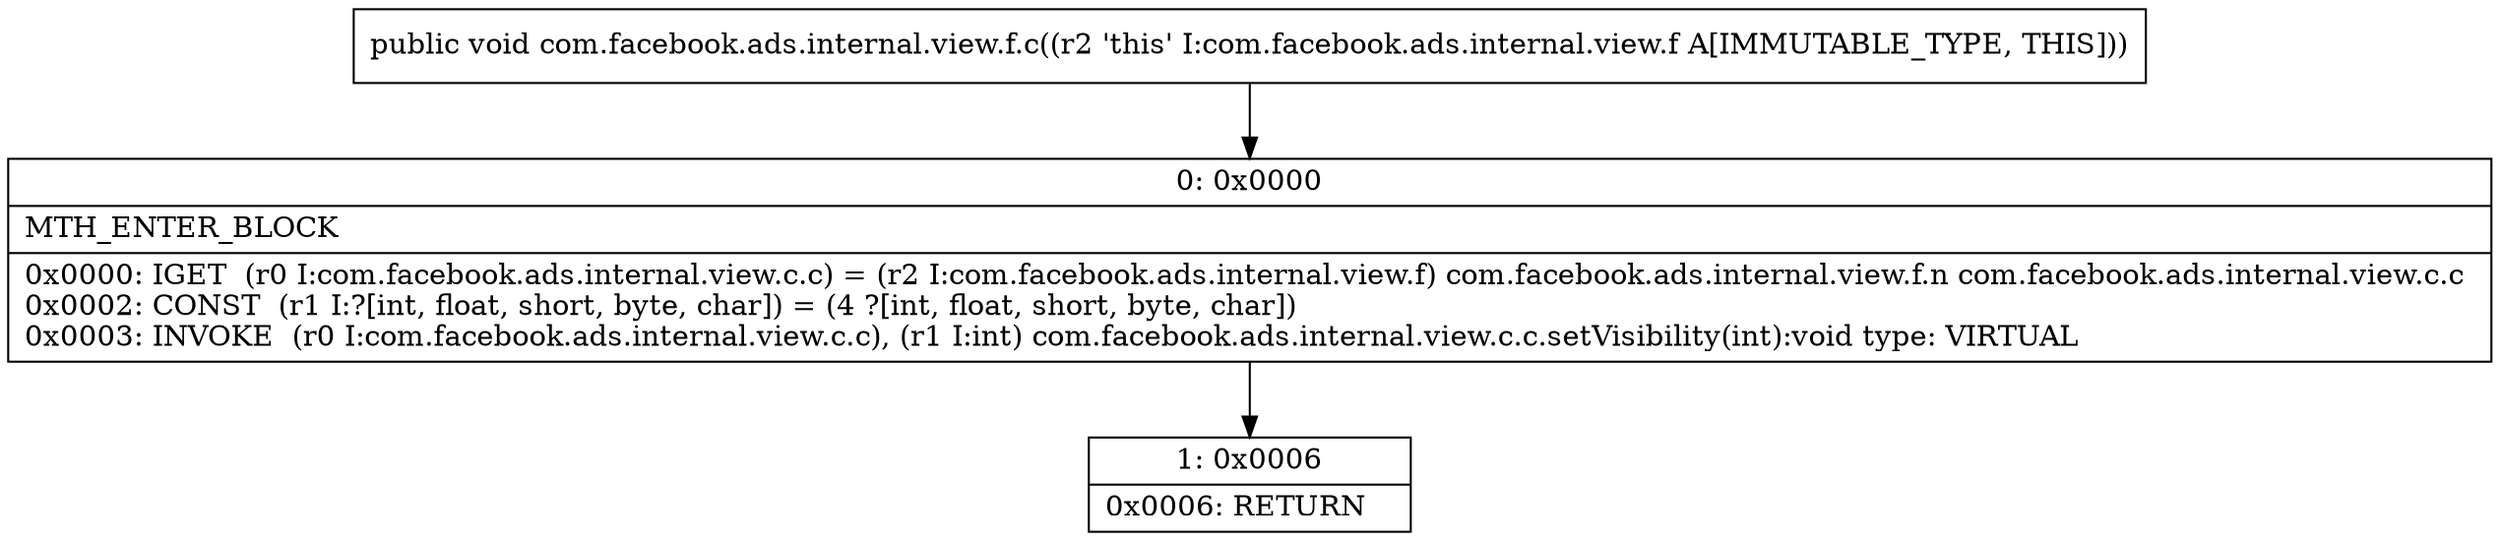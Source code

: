 digraph "CFG forcom.facebook.ads.internal.view.f.c()V" {
Node_0 [shape=record,label="{0\:\ 0x0000|MTH_ENTER_BLOCK\l|0x0000: IGET  (r0 I:com.facebook.ads.internal.view.c.c) = (r2 I:com.facebook.ads.internal.view.f) com.facebook.ads.internal.view.f.n com.facebook.ads.internal.view.c.c \l0x0002: CONST  (r1 I:?[int, float, short, byte, char]) = (4 ?[int, float, short, byte, char]) \l0x0003: INVOKE  (r0 I:com.facebook.ads.internal.view.c.c), (r1 I:int) com.facebook.ads.internal.view.c.c.setVisibility(int):void type: VIRTUAL \l}"];
Node_1 [shape=record,label="{1\:\ 0x0006|0x0006: RETURN   \l}"];
MethodNode[shape=record,label="{public void com.facebook.ads.internal.view.f.c((r2 'this' I:com.facebook.ads.internal.view.f A[IMMUTABLE_TYPE, THIS])) }"];
MethodNode -> Node_0;
Node_0 -> Node_1;
}

